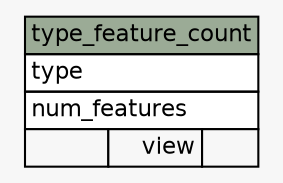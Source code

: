 // dot 2.38.0 on Mac OS X 10.9.3
// SchemaSpy rev 590
digraph "type_feature_count" {
  graph [
    rankdir="RL"
    bgcolor="#f7f7f7"
    nodesep="0.18"
    ranksep="0.46"
    fontname="Helvetica"
    fontsize="11"
  ];
  node [
    fontname="Helvetica"
    fontsize="11"
    shape="plaintext"
  ];
  edge [
    arrowsize="0.8"
  ];
  "type_feature_count" [
    label=<
    <TABLE BORDER="0" CELLBORDER="1" CELLSPACING="0" BGCOLOR="#ffffff">
      <TR><TD COLSPAN="3" BGCOLOR="#9bab96" ALIGN="CENTER">type_feature_count</TD></TR>
      <TR><TD PORT="type" COLSPAN="3" ALIGN="LEFT">type</TD></TR>
      <TR><TD PORT="num_features" COLSPAN="3" ALIGN="LEFT">num_features</TD></TR>
      <TR><TD ALIGN="LEFT" BGCOLOR="#f7f7f7">  </TD><TD ALIGN="RIGHT" BGCOLOR="#f7f7f7">view</TD><TD ALIGN="RIGHT" BGCOLOR="#f7f7f7">  </TD></TR>
    </TABLE>>
    URL="tables/type_feature_count.html"
    tooltip="type_feature_count"
  ];
}
